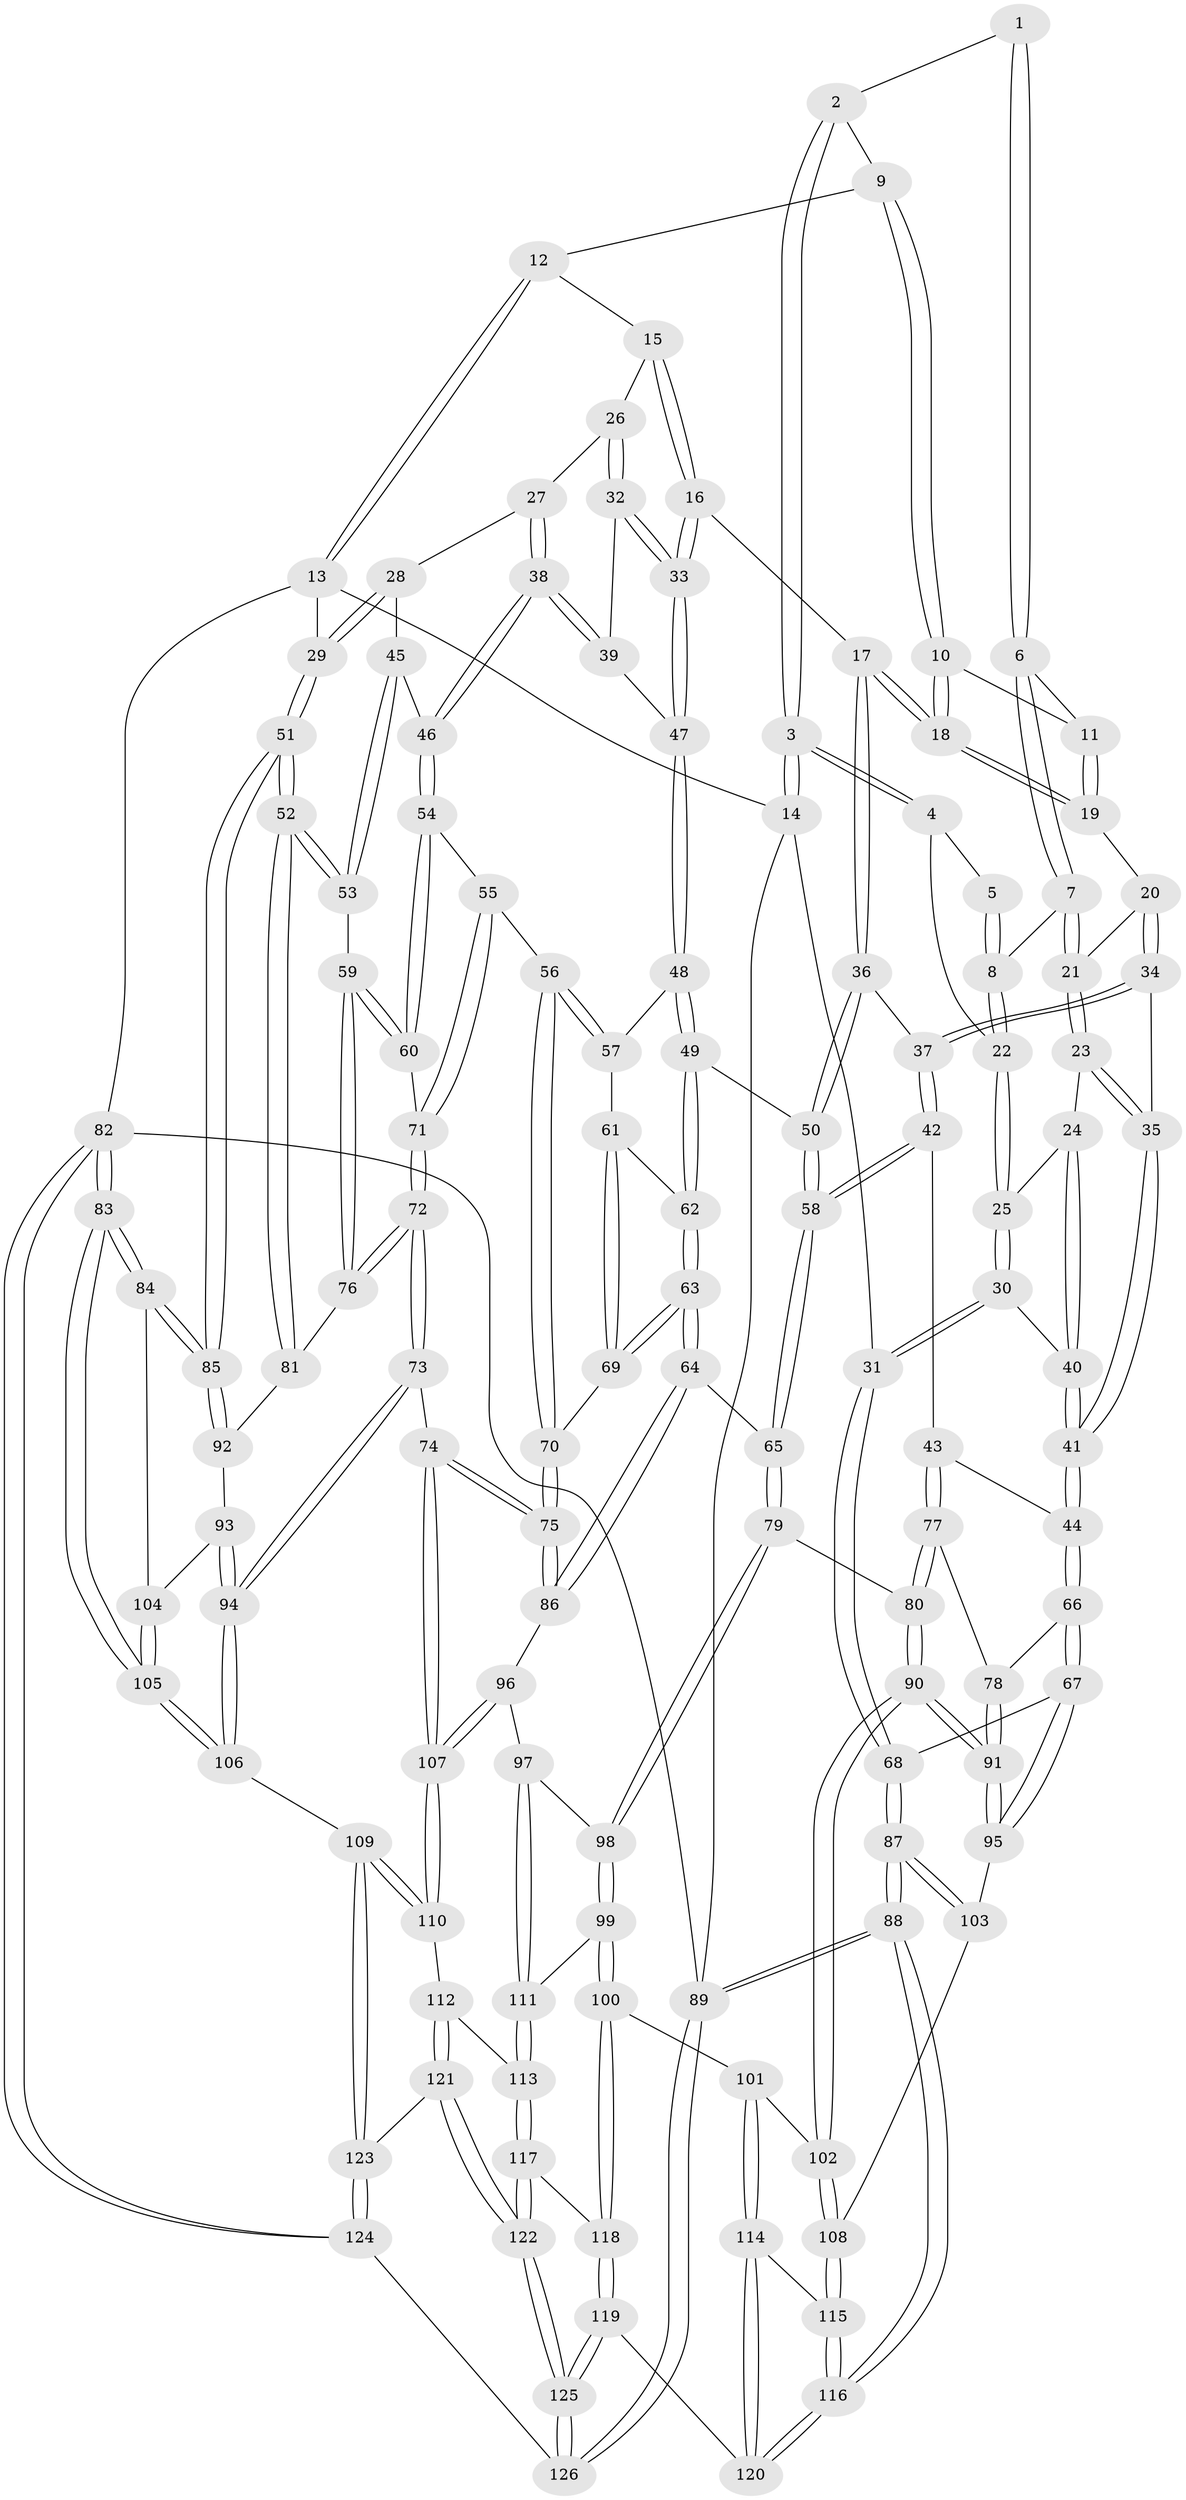 // coarse degree distribution, {3: 0.5657894736842105, 2: 0.013157894736842105, 4: 0.40789473684210525, 5: 0.013157894736842105}
// Generated by graph-tools (version 1.1) at 2025/38/03/04/25 23:38:28]
// undirected, 126 vertices, 312 edges
graph export_dot {
  node [color=gray90,style=filled];
  1 [pos="+0.3602503776379431+0.08988508080735129"];
  2 [pos="+0.5375121219646791+0"];
  3 [pos="+0+0"];
  4 [pos="+0.13840474544460468+0"];
  5 [pos="+0.3361066430560187+0.08146690824697075"];
  6 [pos="+0.389584175826802+0.13278009265180804"];
  7 [pos="+0.37187458786008687+0.1508654483528324"];
  8 [pos="+0.3231942111002307+0.16120764443772606"];
  9 [pos="+0.5699984179806471+0"];
  10 [pos="+0.4996557329868876+0.05440008200494402"];
  11 [pos="+0.41617431617566486+0.12860611579814082"];
  12 [pos="+0.5739284470974243+0"];
  13 [pos="+1+0"];
  14 [pos="+0+0"];
  15 [pos="+0.6927458448919809+0.09430221086892354"];
  16 [pos="+0.6056285007399064+0.23988294658984397"];
  17 [pos="+0.548284275296091+0.24438145904890218"];
  18 [pos="+0.5331226975161117+0.2275469170002536"];
  19 [pos="+0.4525003496817795+0.20843230336412985"];
  20 [pos="+0.42625398433851297+0.21949298857839666"];
  21 [pos="+0.3843000728938171+0.19913557480721344"];
  22 [pos="+0.3043124900008139+0.16851015325732235"];
  23 [pos="+0.34428616268557055+0.23976744032840963"];
  24 [pos="+0.3018511141206144+0.20841856612404508"];
  25 [pos="+0.29732806119109234+0.2010321616857481"];
  26 [pos="+0.788386326842423+0.14063766989501816"];
  27 [pos="+0.8951665529334859+0.12772006630764202"];
  28 [pos="+1+0.0617982156121361"];
  29 [pos="+1+0"];
  30 [pos="+0.08115331042665466+0.26074164084669366"];
  31 [pos="+0+0.22549184243950768"];
  32 [pos="+0.7717108079780156+0.22496665145985292"];
  33 [pos="+0.6305213955054715+0.2641168472905906"];
  34 [pos="+0.38990834325323503+0.2832771219972145"];
  35 [pos="+0.363289780495946+0.2822658816560803"];
  36 [pos="+0.5003735672574496+0.32524942549092256"];
  37 [pos="+0.4567412004573246+0.33006692164532514"];
  38 [pos="+0.8311460865726503+0.3300268275214112"];
  39 [pos="+0.7811919093525382+0.28791084465741096"];
  40 [pos="+0.26342165797368405+0.33494705097189054"];
  41 [pos="+0.29086944848402463+0.35524506021020336"];
  42 [pos="+0.3498940382954319+0.448130734104993"];
  43 [pos="+0.3467166645783695+0.44705972910071146"];
  44 [pos="+0.3165385881395515+0.4315840286965677"];
  45 [pos="+0.9148849557865788+0.32130648554526914"];
  46 [pos="+0.832657626880784+0.33254554639700806"];
  47 [pos="+0.6668749147759536+0.3202270083894049"];
  48 [pos="+0.6673708382371077+0.34198958890630093"];
  49 [pos="+0.5311759001651065+0.3738703549026471"];
  50 [pos="+0.518550517561038+0.36673921041469154"];
  51 [pos="+1+0.465120568323162"];
  52 [pos="+1+0.46475184433062133"];
  53 [pos="+1+0.4534069207904543"];
  54 [pos="+0.8318437980522293+0.33528108464018996"];
  55 [pos="+0.7831201202961525+0.4089051009851362"];
  56 [pos="+0.7371874624741587+0.4144606423149155"];
  57 [pos="+0.668513821824372+0.34765592759242275"];
  58 [pos="+0.44732958619094776+0.5426644978867754"];
  59 [pos="+0.9391976436582582+0.478963045789208"];
  60 [pos="+0.9251958338686987+0.468312838975797"];
  61 [pos="+0.6153904130203312+0.4193687113593365"];
  62 [pos="+0.574962028064118+0.41306043459659203"];
  63 [pos="+0.5210239835543474+0.5356470441307738"];
  64 [pos="+0.48703230158012306+0.556817449653358"];
  65 [pos="+0.4549438947714652+0.5574354469574301"];
  66 [pos="+0.15079985939015048+0.5154394013370112"];
  67 [pos="+0.1300149960530268+0.5187578231399417"];
  68 [pos="+0+0.4231951129890818"];
  69 [pos="+0.6452234024621752+0.49614542221891583"];
  70 [pos="+0.6814791073594791+0.5090494984710998"];
  71 [pos="+0.7905245279772435+0.4198821126724606"];
  72 [pos="+0.8244659986228586+0.5779992616819403"];
  73 [pos="+0.7783610067137033+0.6405675011641764"];
  74 [pos="+0.7679669658843467+0.6389140479958259"];
  75 [pos="+0.7485166459984965+0.6288930774674978"];
  76 [pos="+0.8890873390773831+0.5361860995579478"];
  77 [pos="+0.281433237492351+0.5726937673022724"];
  78 [pos="+0.2638485122423244+0.5764593544771734"];
  79 [pos="+0.44605600052774835+0.5748242077584389"];
  80 [pos="+0.379478625549406+0.6056059411590611"];
  81 [pos="+0.9561201029572151+0.5968740733369116"];
  82 [pos="+1+1"];
  83 [pos="+1+1"];
  84 [pos="+1+0.6899594155492489"];
  85 [pos="+1+0.5921483163194878"];
  86 [pos="+0.6187727994427477+0.6458993045693594"];
  87 [pos="+0+0.6462297314477843"];
  88 [pos="+0+1"];
  89 [pos="+0+1"];
  90 [pos="+0.27931215523766845+0.6961411237523625"];
  91 [pos="+0.27801623211268695+0.6951296880255154"];
  92 [pos="+0.9665098085635799+0.6442676599268531"];
  93 [pos="+0.918978048133573+0.6853431258428148"];
  94 [pos="+0.7894850312079502+0.6543475889109012"];
  95 [pos="+0.175058090366782+0.6542571681135495"];
  96 [pos="+0.5815837235835842+0.7144702232421435"];
  97 [pos="+0.5491186934260369+0.7383605552387285"];
  98 [pos="+0.4491921675169542+0.6049079635640028"];
  99 [pos="+0.42090695940111056+0.7562462672586862"];
  100 [pos="+0.381372311650506+0.7823772223245514"];
  101 [pos="+0.29695332077355596+0.7496045216304832"];
  102 [pos="+0.2883560446654774+0.7360684114576042"];
  103 [pos="+0.1276057151421817+0.7173271949232815"];
  104 [pos="+0.9224775210478676+0.6897161518938192"];
  105 [pos="+1+0.8688625588099668"];
  106 [pos="+0.8149745256910197+0.8371107997513462"];
  107 [pos="+0.6617576971336182+0.7736972386064521"];
  108 [pos="+0.13967642257221144+0.7824613451022774"];
  109 [pos="+0.8110277887326878+0.8413531095938577"];
  110 [pos="+0.6537006810805408+0.8126919018754999"];
  111 [pos="+0.5299693264319987+0.7830413939068651"];
  112 [pos="+0.6077409272672992+0.8577514762235577"];
  113 [pos="+0.5566380008228448+0.846714745937072"];
  114 [pos="+0.24127803600109424+0.8623024133631503"];
  115 [pos="+0.1215223324497313+0.8481334159660477"];
  116 [pos="+0+1"];
  117 [pos="+0.4814414457364731+0.9163120212040459"];
  118 [pos="+0.38844170734906314+0.841790655307746"];
  119 [pos="+0.29976838562995894+0.9332397971084677"];
  120 [pos="+0.2806153580327942+0.9205246744050405"];
  121 [pos="+0.653450959408454+0.9288263797270676"];
  122 [pos="+0.46349625705519415+1"];
  123 [pos="+0.7433602091365905+0.9962324869314352"];
  124 [pos="+0.8009252971788345+1"];
  125 [pos="+0.40346229010704115+1"];
  126 [pos="+0.4031821838364609+1"];
  1 -- 2;
  1 -- 6;
  1 -- 6;
  2 -- 3;
  2 -- 3;
  2 -- 9;
  3 -- 4;
  3 -- 4;
  3 -- 14;
  3 -- 14;
  4 -- 5;
  4 -- 22;
  5 -- 8;
  5 -- 8;
  6 -- 7;
  6 -- 7;
  6 -- 11;
  7 -- 8;
  7 -- 21;
  7 -- 21;
  8 -- 22;
  8 -- 22;
  9 -- 10;
  9 -- 10;
  9 -- 12;
  10 -- 11;
  10 -- 18;
  10 -- 18;
  11 -- 19;
  11 -- 19;
  12 -- 13;
  12 -- 13;
  12 -- 15;
  13 -- 14;
  13 -- 29;
  13 -- 82;
  14 -- 31;
  14 -- 89;
  15 -- 16;
  15 -- 16;
  15 -- 26;
  16 -- 17;
  16 -- 33;
  16 -- 33;
  17 -- 18;
  17 -- 18;
  17 -- 36;
  17 -- 36;
  18 -- 19;
  18 -- 19;
  19 -- 20;
  20 -- 21;
  20 -- 34;
  20 -- 34;
  21 -- 23;
  21 -- 23;
  22 -- 25;
  22 -- 25;
  23 -- 24;
  23 -- 35;
  23 -- 35;
  24 -- 25;
  24 -- 40;
  24 -- 40;
  25 -- 30;
  25 -- 30;
  26 -- 27;
  26 -- 32;
  26 -- 32;
  27 -- 28;
  27 -- 38;
  27 -- 38;
  28 -- 29;
  28 -- 29;
  28 -- 45;
  29 -- 51;
  29 -- 51;
  30 -- 31;
  30 -- 31;
  30 -- 40;
  31 -- 68;
  31 -- 68;
  32 -- 33;
  32 -- 33;
  32 -- 39;
  33 -- 47;
  33 -- 47;
  34 -- 35;
  34 -- 37;
  34 -- 37;
  35 -- 41;
  35 -- 41;
  36 -- 37;
  36 -- 50;
  36 -- 50;
  37 -- 42;
  37 -- 42;
  38 -- 39;
  38 -- 39;
  38 -- 46;
  38 -- 46;
  39 -- 47;
  40 -- 41;
  40 -- 41;
  41 -- 44;
  41 -- 44;
  42 -- 43;
  42 -- 58;
  42 -- 58;
  43 -- 44;
  43 -- 77;
  43 -- 77;
  44 -- 66;
  44 -- 66;
  45 -- 46;
  45 -- 53;
  45 -- 53;
  46 -- 54;
  46 -- 54;
  47 -- 48;
  47 -- 48;
  48 -- 49;
  48 -- 49;
  48 -- 57;
  49 -- 50;
  49 -- 62;
  49 -- 62;
  50 -- 58;
  50 -- 58;
  51 -- 52;
  51 -- 52;
  51 -- 85;
  51 -- 85;
  52 -- 53;
  52 -- 53;
  52 -- 81;
  52 -- 81;
  53 -- 59;
  54 -- 55;
  54 -- 60;
  54 -- 60;
  55 -- 56;
  55 -- 71;
  55 -- 71;
  56 -- 57;
  56 -- 57;
  56 -- 70;
  56 -- 70;
  57 -- 61;
  58 -- 65;
  58 -- 65;
  59 -- 60;
  59 -- 60;
  59 -- 76;
  59 -- 76;
  60 -- 71;
  61 -- 62;
  61 -- 69;
  61 -- 69;
  62 -- 63;
  62 -- 63;
  63 -- 64;
  63 -- 64;
  63 -- 69;
  63 -- 69;
  64 -- 65;
  64 -- 86;
  64 -- 86;
  65 -- 79;
  65 -- 79;
  66 -- 67;
  66 -- 67;
  66 -- 78;
  67 -- 68;
  67 -- 95;
  67 -- 95;
  68 -- 87;
  68 -- 87;
  69 -- 70;
  70 -- 75;
  70 -- 75;
  71 -- 72;
  71 -- 72;
  72 -- 73;
  72 -- 73;
  72 -- 76;
  72 -- 76;
  73 -- 74;
  73 -- 94;
  73 -- 94;
  74 -- 75;
  74 -- 75;
  74 -- 107;
  74 -- 107;
  75 -- 86;
  75 -- 86;
  76 -- 81;
  77 -- 78;
  77 -- 80;
  77 -- 80;
  78 -- 91;
  78 -- 91;
  79 -- 80;
  79 -- 98;
  79 -- 98;
  80 -- 90;
  80 -- 90;
  81 -- 92;
  82 -- 83;
  82 -- 83;
  82 -- 124;
  82 -- 124;
  82 -- 89;
  83 -- 84;
  83 -- 84;
  83 -- 105;
  83 -- 105;
  84 -- 85;
  84 -- 85;
  84 -- 104;
  85 -- 92;
  85 -- 92;
  86 -- 96;
  87 -- 88;
  87 -- 88;
  87 -- 103;
  87 -- 103;
  88 -- 89;
  88 -- 89;
  88 -- 116;
  88 -- 116;
  89 -- 126;
  89 -- 126;
  90 -- 91;
  90 -- 91;
  90 -- 102;
  90 -- 102;
  91 -- 95;
  91 -- 95;
  92 -- 93;
  93 -- 94;
  93 -- 94;
  93 -- 104;
  94 -- 106;
  94 -- 106;
  95 -- 103;
  96 -- 97;
  96 -- 107;
  96 -- 107;
  97 -- 98;
  97 -- 111;
  97 -- 111;
  98 -- 99;
  98 -- 99;
  99 -- 100;
  99 -- 100;
  99 -- 111;
  100 -- 101;
  100 -- 118;
  100 -- 118;
  101 -- 102;
  101 -- 114;
  101 -- 114;
  102 -- 108;
  102 -- 108;
  103 -- 108;
  104 -- 105;
  104 -- 105;
  105 -- 106;
  105 -- 106;
  106 -- 109;
  107 -- 110;
  107 -- 110;
  108 -- 115;
  108 -- 115;
  109 -- 110;
  109 -- 110;
  109 -- 123;
  109 -- 123;
  110 -- 112;
  111 -- 113;
  111 -- 113;
  112 -- 113;
  112 -- 121;
  112 -- 121;
  113 -- 117;
  113 -- 117;
  114 -- 115;
  114 -- 120;
  114 -- 120;
  115 -- 116;
  115 -- 116;
  116 -- 120;
  116 -- 120;
  117 -- 118;
  117 -- 122;
  117 -- 122;
  118 -- 119;
  118 -- 119;
  119 -- 120;
  119 -- 125;
  119 -- 125;
  121 -- 122;
  121 -- 122;
  121 -- 123;
  122 -- 125;
  122 -- 125;
  123 -- 124;
  123 -- 124;
  124 -- 126;
  125 -- 126;
  125 -- 126;
}
